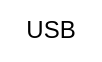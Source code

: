 <mxfile version="20.1.1" type="device"><diagram id="oirS-HVkKGX2FpHZqqJL" name="Page-1"><mxGraphModel dx="868" dy="482" grid="1" gridSize="10" guides="1" tooltips="1" connect="1" arrows="1" fold="1" page="1" pageScale="1" pageWidth="850" pageHeight="1100" math="0" shadow="0"><root><mxCell id="0"/><mxCell id="1" parent="0"/><mxCell id="AO7NazphrRs0qywK7o6x-2" value="USB" style="text;html=1;align=center;verticalAlign=middle;resizable=0;points=[];autosize=1;strokeColor=none;fillColor=none;" vertex="1" parent="1"><mxGeometry x="165" y="145" width="50" height="30" as="geometry"/></mxCell></root></mxGraphModel></diagram></mxfile>